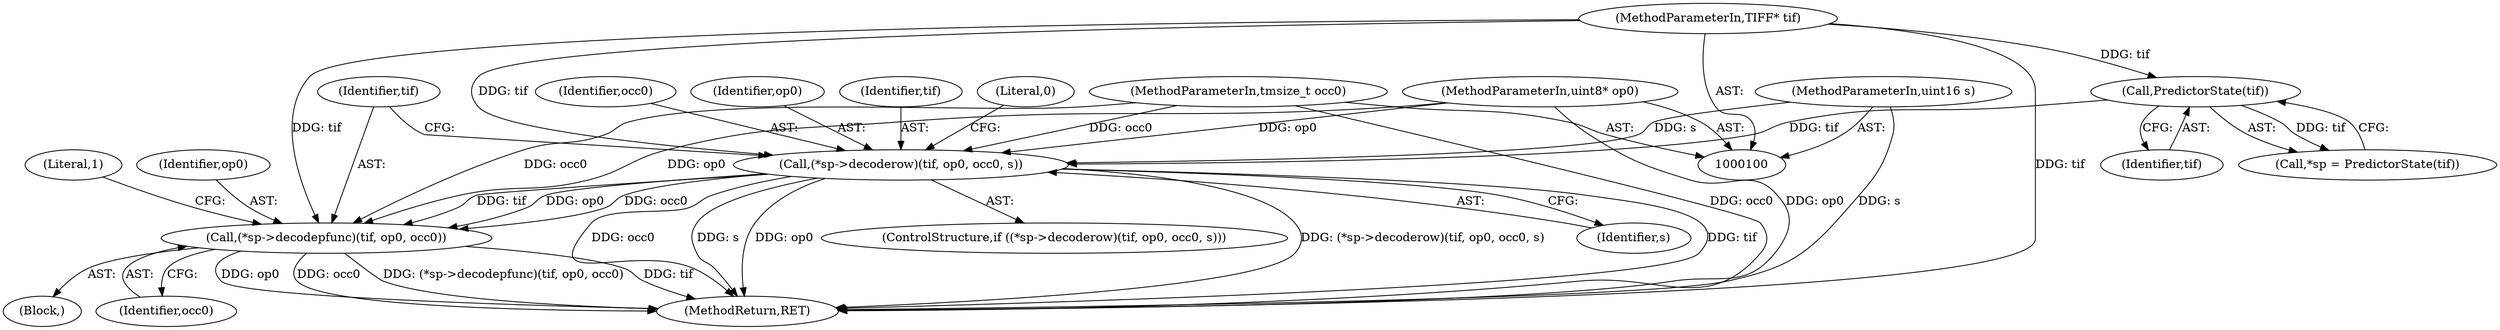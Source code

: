 digraph "1_libtiff_3ca657a8793dd011bf869695d72ad31c779c3cc1@del" {
"1000134" [label="(Call,(*sp->decodepfunc)(tif, op0, occ0))"];
"1000128" [label="(Call,(*sp->decoderow)(tif, op0, occ0, s))"];
"1000109" [label="(Call,PredictorState(tif))"];
"1000101" [label="(MethodParameterIn,TIFF* tif)"];
"1000102" [label="(MethodParameterIn,uint8* op0)"];
"1000103" [label="(MethodParameterIn,tmsize_t occ0)"];
"1000104" [label="(MethodParameterIn,uint16 s)"];
"1000110" [label="(Identifier,tif)"];
"1000101" [label="(MethodParameterIn,TIFF* tif)"];
"1000131" [label="(Identifier,occ0)"];
"1000109" [label="(Call,PredictorState(tif))"];
"1000128" [label="(Call,(*sp->decoderow)(tif, op0, occ0, s))"];
"1000130" [label="(Identifier,op0)"];
"1000107" [label="(Call,*sp = PredictorState(tif))"];
"1000132" [label="(Identifier,s)"];
"1000129" [label="(Identifier,tif)"];
"1000134" [label="(Call,(*sp->decodepfunc)(tif, op0, occ0))"];
"1000136" [label="(Identifier,op0)"];
"1000137" [label="(Identifier,occ0)"];
"1000102" [label="(MethodParameterIn,uint8* op0)"];
"1000103" [label="(MethodParameterIn,tmsize_t occ0)"];
"1000142" [label="(Literal,0)"];
"1000133" [label="(Block,)"];
"1000127" [label="(ControlStructure,if ((*sp->decoderow)(tif, op0, occ0, s)))"];
"1000104" [label="(MethodParameterIn,uint16 s)"];
"1000139" [label="(Literal,1)"];
"1000135" [label="(Identifier,tif)"];
"1000143" [label="(MethodReturn,RET)"];
"1000134" -> "1000133"  [label="AST: "];
"1000134" -> "1000137"  [label="CFG: "];
"1000135" -> "1000134"  [label="AST: "];
"1000136" -> "1000134"  [label="AST: "];
"1000137" -> "1000134"  [label="AST: "];
"1000139" -> "1000134"  [label="CFG: "];
"1000134" -> "1000143"  [label="DDG: (*sp->decodepfunc)(tif, op0, occ0)"];
"1000134" -> "1000143"  [label="DDG: tif"];
"1000134" -> "1000143"  [label="DDG: op0"];
"1000134" -> "1000143"  [label="DDG: occ0"];
"1000128" -> "1000134"  [label="DDG: tif"];
"1000128" -> "1000134"  [label="DDG: op0"];
"1000128" -> "1000134"  [label="DDG: occ0"];
"1000101" -> "1000134"  [label="DDG: tif"];
"1000102" -> "1000134"  [label="DDG: op0"];
"1000103" -> "1000134"  [label="DDG: occ0"];
"1000128" -> "1000127"  [label="AST: "];
"1000128" -> "1000132"  [label="CFG: "];
"1000129" -> "1000128"  [label="AST: "];
"1000130" -> "1000128"  [label="AST: "];
"1000131" -> "1000128"  [label="AST: "];
"1000132" -> "1000128"  [label="AST: "];
"1000135" -> "1000128"  [label="CFG: "];
"1000142" -> "1000128"  [label="CFG: "];
"1000128" -> "1000143"  [label="DDG: (*sp->decoderow)(tif, op0, occ0, s)"];
"1000128" -> "1000143"  [label="DDG: occ0"];
"1000128" -> "1000143"  [label="DDG: op0"];
"1000128" -> "1000143"  [label="DDG: s"];
"1000128" -> "1000143"  [label="DDG: tif"];
"1000109" -> "1000128"  [label="DDG: tif"];
"1000101" -> "1000128"  [label="DDG: tif"];
"1000102" -> "1000128"  [label="DDG: op0"];
"1000103" -> "1000128"  [label="DDG: occ0"];
"1000104" -> "1000128"  [label="DDG: s"];
"1000109" -> "1000107"  [label="AST: "];
"1000109" -> "1000110"  [label="CFG: "];
"1000110" -> "1000109"  [label="AST: "];
"1000107" -> "1000109"  [label="CFG: "];
"1000109" -> "1000107"  [label="DDG: tif"];
"1000101" -> "1000109"  [label="DDG: tif"];
"1000101" -> "1000100"  [label="AST: "];
"1000101" -> "1000143"  [label="DDG: tif"];
"1000102" -> "1000100"  [label="AST: "];
"1000102" -> "1000143"  [label="DDG: op0"];
"1000103" -> "1000100"  [label="AST: "];
"1000103" -> "1000143"  [label="DDG: occ0"];
"1000104" -> "1000100"  [label="AST: "];
"1000104" -> "1000143"  [label="DDG: s"];
}
